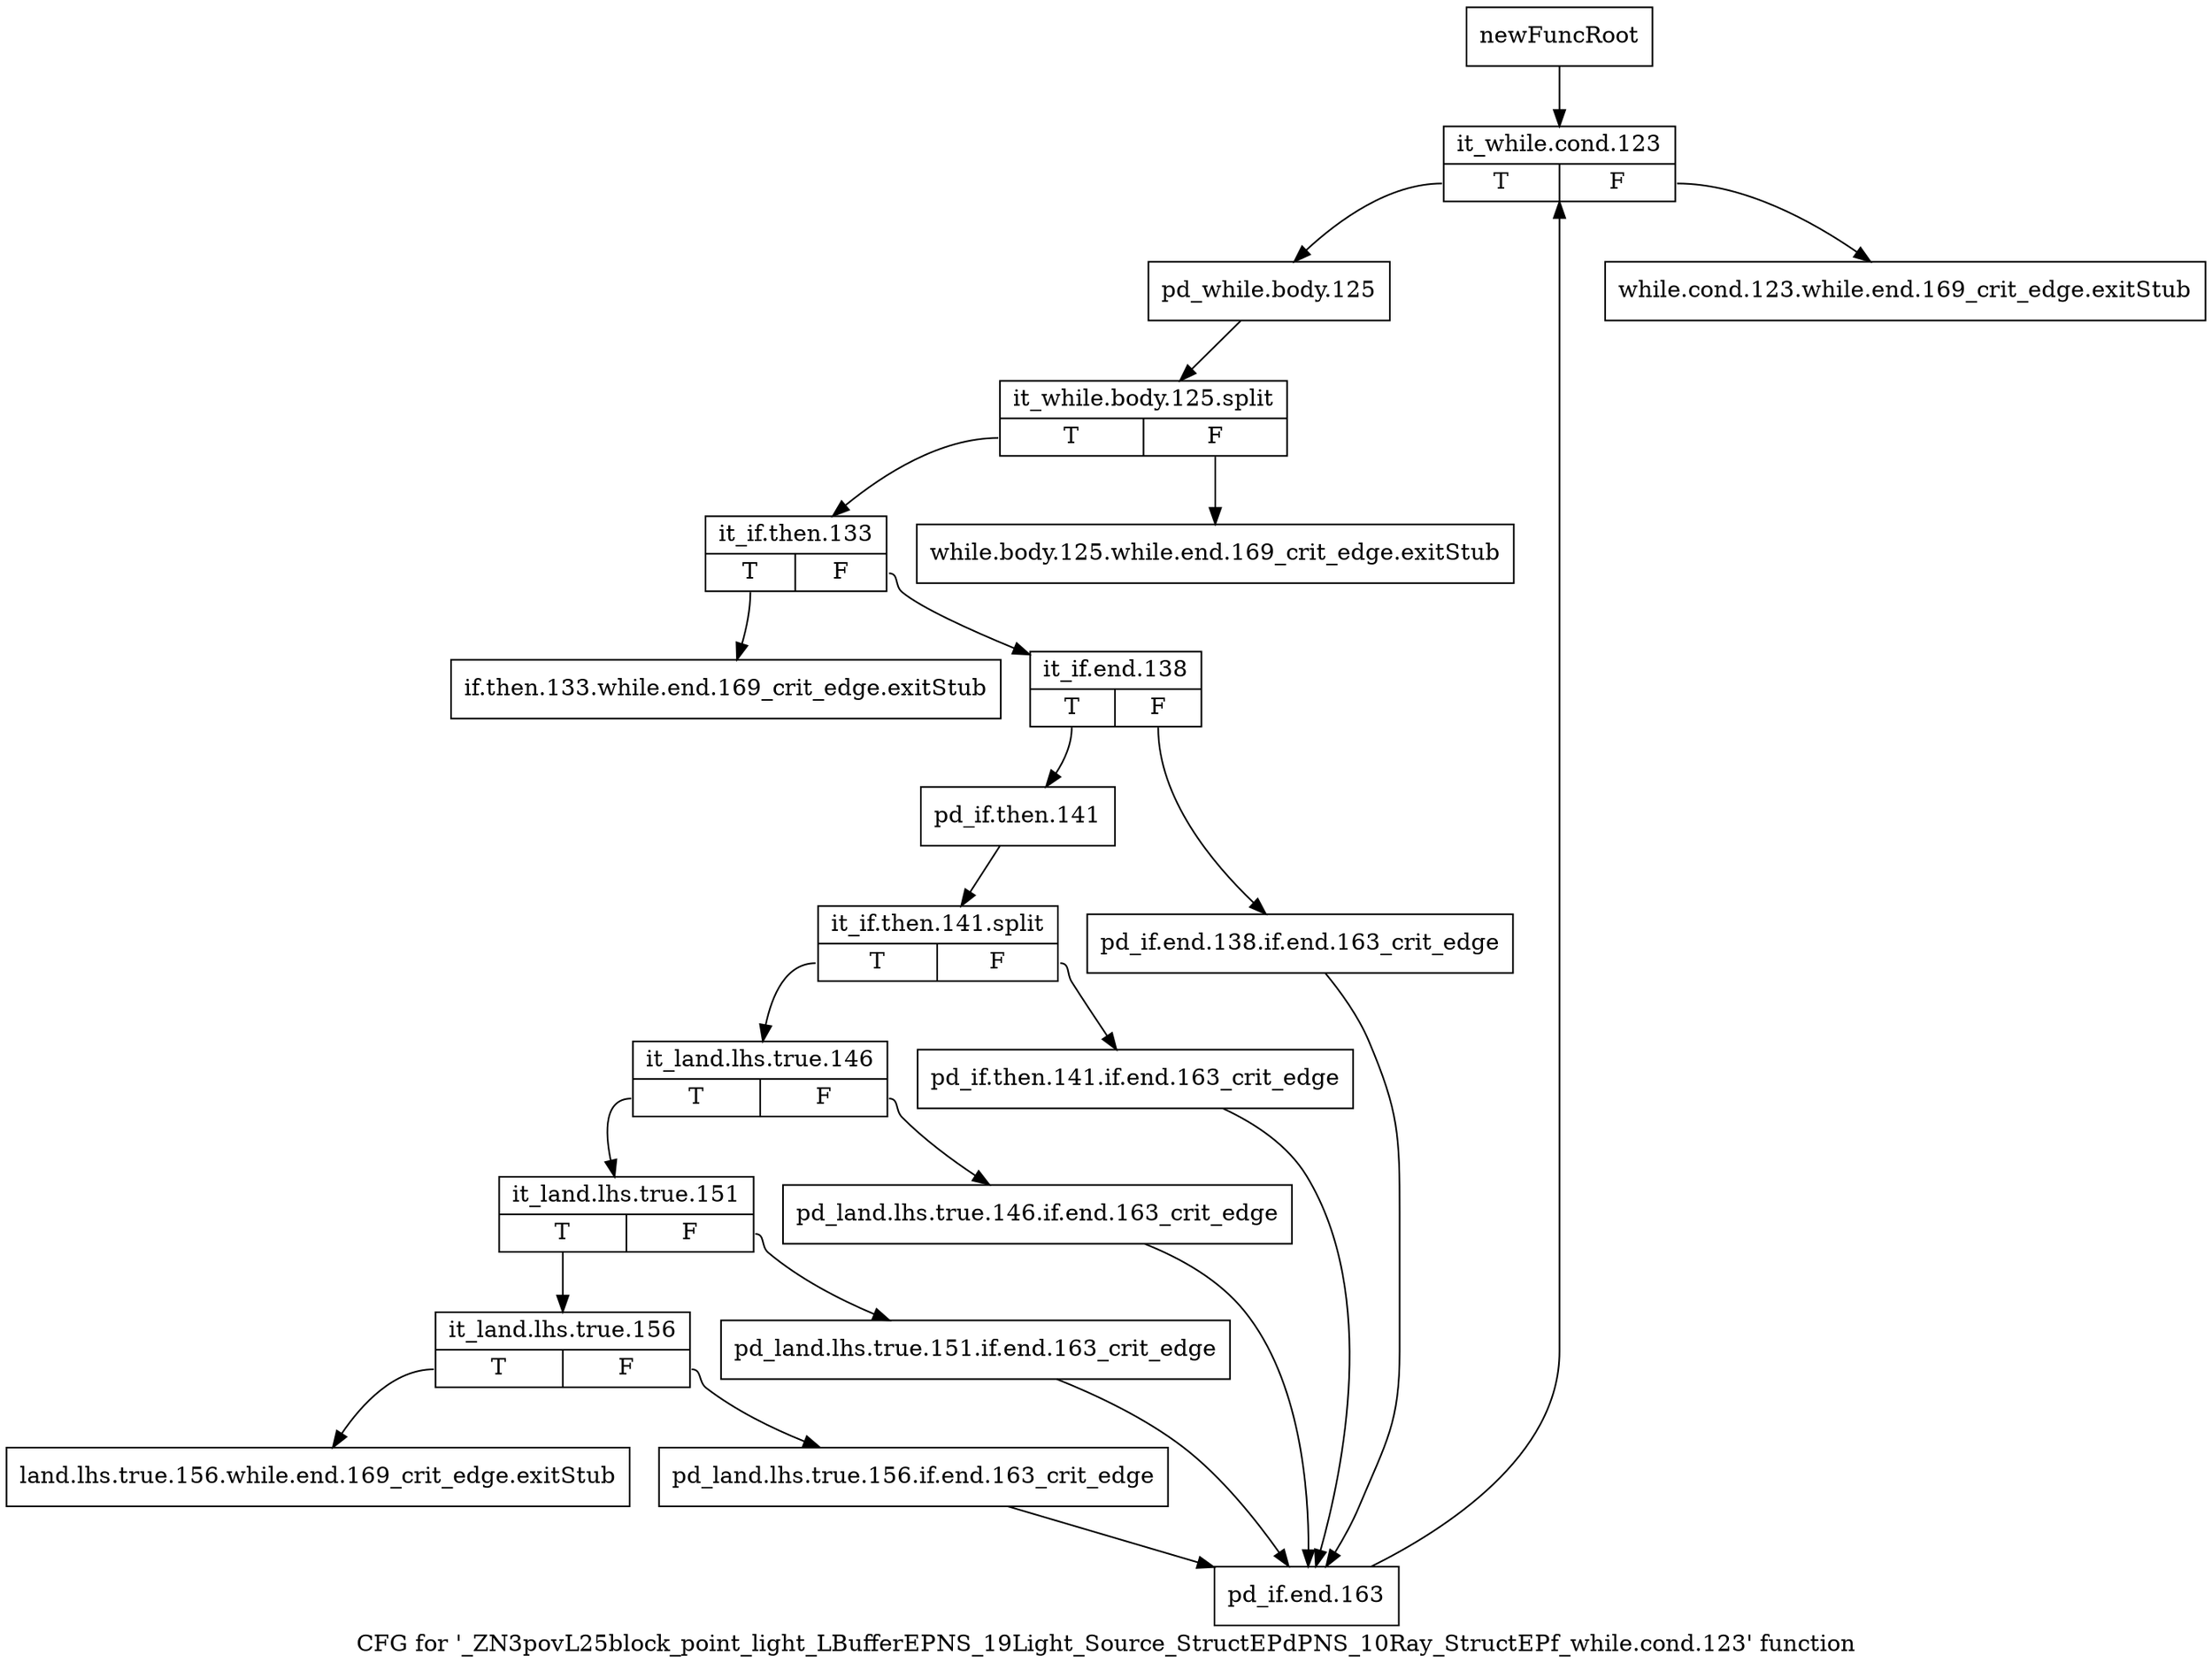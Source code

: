 digraph "CFG for '_ZN3povL25block_point_light_LBufferEPNS_19Light_Source_StructEPdPNS_10Ray_StructEPf_while.cond.123' function" {
	label="CFG for '_ZN3povL25block_point_light_LBufferEPNS_19Light_Source_StructEPdPNS_10Ray_StructEPf_while.cond.123' function";

	Node0x25b9cb0 [shape=record,label="{newFuncRoot}"];
	Node0x25b9cb0 -> Node0x25b9e40;
	Node0x25b9d00 [shape=record,label="{while.cond.123.while.end.169_crit_edge.exitStub}"];
	Node0x25b9d50 [shape=record,label="{while.body.125.while.end.169_crit_edge.exitStub}"];
	Node0x25b9da0 [shape=record,label="{if.then.133.while.end.169_crit_edge.exitStub}"];
	Node0x25b9df0 [shape=record,label="{land.lhs.true.156.while.end.169_crit_edge.exitStub}"];
	Node0x25b9e40 [shape=record,label="{it_while.cond.123|{<s0>T|<s1>F}}"];
	Node0x25b9e40:s0 -> Node0x25b9e90;
	Node0x25b9e40:s1 -> Node0x25b9d00;
	Node0x25b9e90 [shape=record,label="{pd_while.body.125}"];
	Node0x25b9e90 -> Node0x378f930;
	Node0x378f930 [shape=record,label="{it_while.body.125.split|{<s0>T|<s1>F}}"];
	Node0x378f930:s0 -> Node0x25b9ee0;
	Node0x378f930:s1 -> Node0x25b9d50;
	Node0x25b9ee0 [shape=record,label="{it_if.then.133|{<s0>T|<s1>F}}"];
	Node0x25b9ee0:s0 -> Node0x25b9da0;
	Node0x25b9ee0:s1 -> Node0x25b9f30;
	Node0x25b9f30 [shape=record,label="{it_if.end.138|{<s0>T|<s1>F}}"];
	Node0x25b9f30:s0 -> Node0x25b9fd0;
	Node0x25b9f30:s1 -> Node0x25b9f80;
	Node0x25b9f80 [shape=record,label="{pd_if.end.138.if.end.163_crit_edge}"];
	Node0x25b9f80 -> Node0x25ba250;
	Node0x25b9fd0 [shape=record,label="{pd_if.then.141}"];
	Node0x25b9fd0 -> Node0x378f7f0;
	Node0x378f7f0 [shape=record,label="{it_if.then.141.split|{<s0>T|<s1>F}}"];
	Node0x378f7f0:s0 -> Node0x25ba070;
	Node0x378f7f0:s1 -> Node0x25ba020;
	Node0x25ba020 [shape=record,label="{pd_if.then.141.if.end.163_crit_edge}"];
	Node0x25ba020 -> Node0x25ba250;
	Node0x25ba070 [shape=record,label="{it_land.lhs.true.146|{<s0>T|<s1>F}}"];
	Node0x25ba070:s0 -> Node0x25ba110;
	Node0x25ba070:s1 -> Node0x25ba0c0;
	Node0x25ba0c0 [shape=record,label="{pd_land.lhs.true.146.if.end.163_crit_edge}"];
	Node0x25ba0c0 -> Node0x25ba250;
	Node0x25ba110 [shape=record,label="{it_land.lhs.true.151|{<s0>T|<s1>F}}"];
	Node0x25ba110:s0 -> Node0x25ba1b0;
	Node0x25ba110:s1 -> Node0x25ba160;
	Node0x25ba160 [shape=record,label="{pd_land.lhs.true.151.if.end.163_crit_edge}"];
	Node0x25ba160 -> Node0x25ba250;
	Node0x25ba1b0 [shape=record,label="{it_land.lhs.true.156|{<s0>T|<s1>F}}"];
	Node0x25ba1b0:s0 -> Node0x25b9df0;
	Node0x25ba1b0:s1 -> Node0x25ba200;
	Node0x25ba200 [shape=record,label="{pd_land.lhs.true.156.if.end.163_crit_edge}"];
	Node0x25ba200 -> Node0x25ba250;
	Node0x25ba250 [shape=record,label="{pd_if.end.163}"];
	Node0x25ba250 -> Node0x25b9e40;
}
